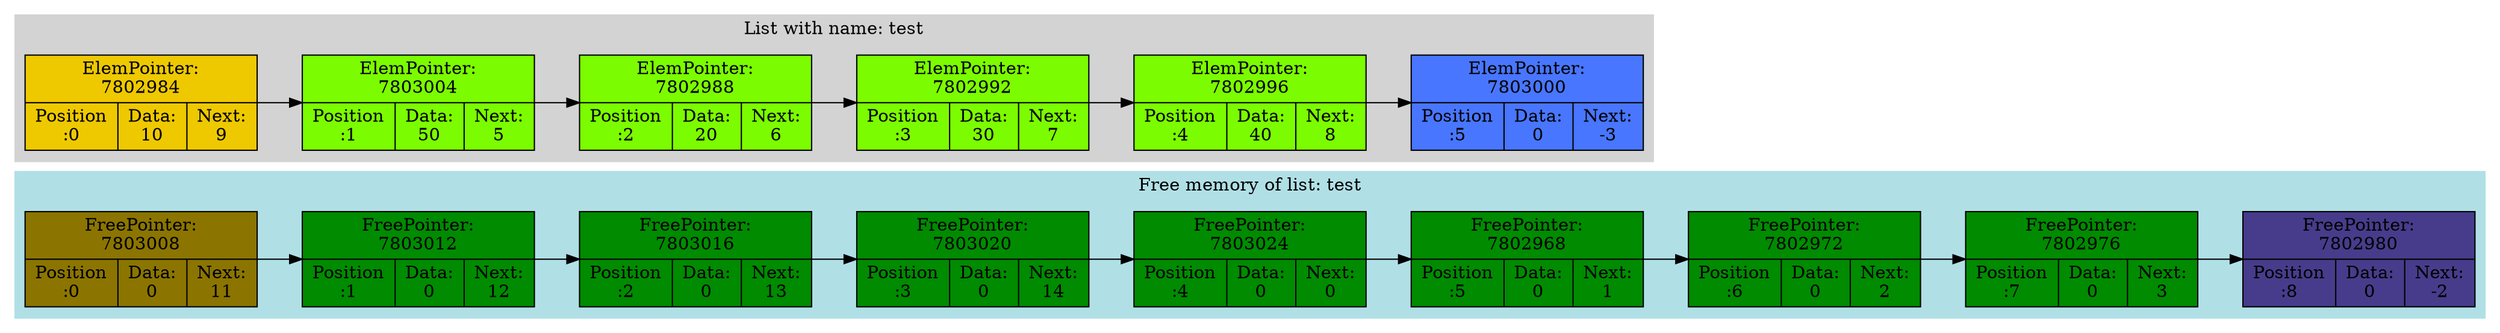 digraph G{
subgraph clustermem {
style=filled;
color=powderblue;
f0 [shape=record, label="FreePointer:\n7803008 | {Position\n:0 | Data:\n0 | Next:\n11}",style="filled",fillcolor="gold4"];
f0->f1
f1 [shape=record, label="FreePointer:\n7803012 | {Position\n:1 | Data:\n0 | Next:\n12}",style="filled",fillcolor="green4"];
f1->f2
f2 [shape=record, label="FreePointer:\n7803016 | {Position\n:2 | Data:\n0 | Next:\n13}",style="filled",fillcolor="green4"];
f2->f3
f3 [shape=record, label="FreePointer:\n7803020 | {Position\n:3 | Data:\n0 | Next:\n14}",style="filled",fillcolor="green4"];
f3->f4
f4 [shape=record, label="FreePointer:\n7803024 | {Position\n:4 | Data:\n0 | Next:\n0}",style="filled",fillcolor="green4"];
f4->f5
f5 [shape=record, label="FreePointer:\n7802968 | {Position\n:5 | Data:\n0 | Next:\n1}",style="filled",fillcolor="green4"];
f5->f6
f6 [shape=record, label="FreePointer:\n7802972 | {Position\n:6 | Data:\n0 | Next:\n2}",style="filled",fillcolor="green4"];
f6->f7
f7 [shape=record, label="FreePointer:\n7802976 | {Position\n:7 | Data:\n0 | Next:\n3}",style="filled",fillcolor="green4"];
f7->f8
f8 [shape=record, label="FreePointer:\n7802980 | {Position\n:8 | Data:\n0 | Next:\n-2}",style="filled",fillcolor="slateblue4"];
label = "Free memory of list: test"}
rankdir=LR;
subgraph clusterlist {
style=filled;
color=lightgrey;
0 [shape=record, label="ElemPointer:\n7802984 | {Position\n:0 | Data:\n10 | Next:\n9}",style="filled",fillcolor="gold2"];
0->1
1 [shape=record, label="ElemPointer:\n7803004 | {Position\n:1 | Data:\n50 | Next:\n5}",style="filled",fillcolor="lawngreen"];
1->2
2 [shape=record, label="ElemPointer:\n7802988 | {Position\n:2 | Data:\n20 | Next:\n6}",style="filled",fillcolor="lawngreen"];
2->3
3 [shape=record, label="ElemPointer:\n7802992 | {Position\n:3 | Data:\n30 | Next:\n7}",style="filled",fillcolor="lawngreen"];
3->4
4 [shape=record, label="ElemPointer:\n7802996 | {Position\n:4 | Data:\n40 | Next:\n8}",style="filled",fillcolor="lawngreen"];
4->5
5 [shape=record, label="ElemPointer:\n7803000 | {Position\n:5 | Data:\n0 | Next:\n-3}",style="filled",fillcolor="royalblue1"];
label = "List with name: test"}
}

